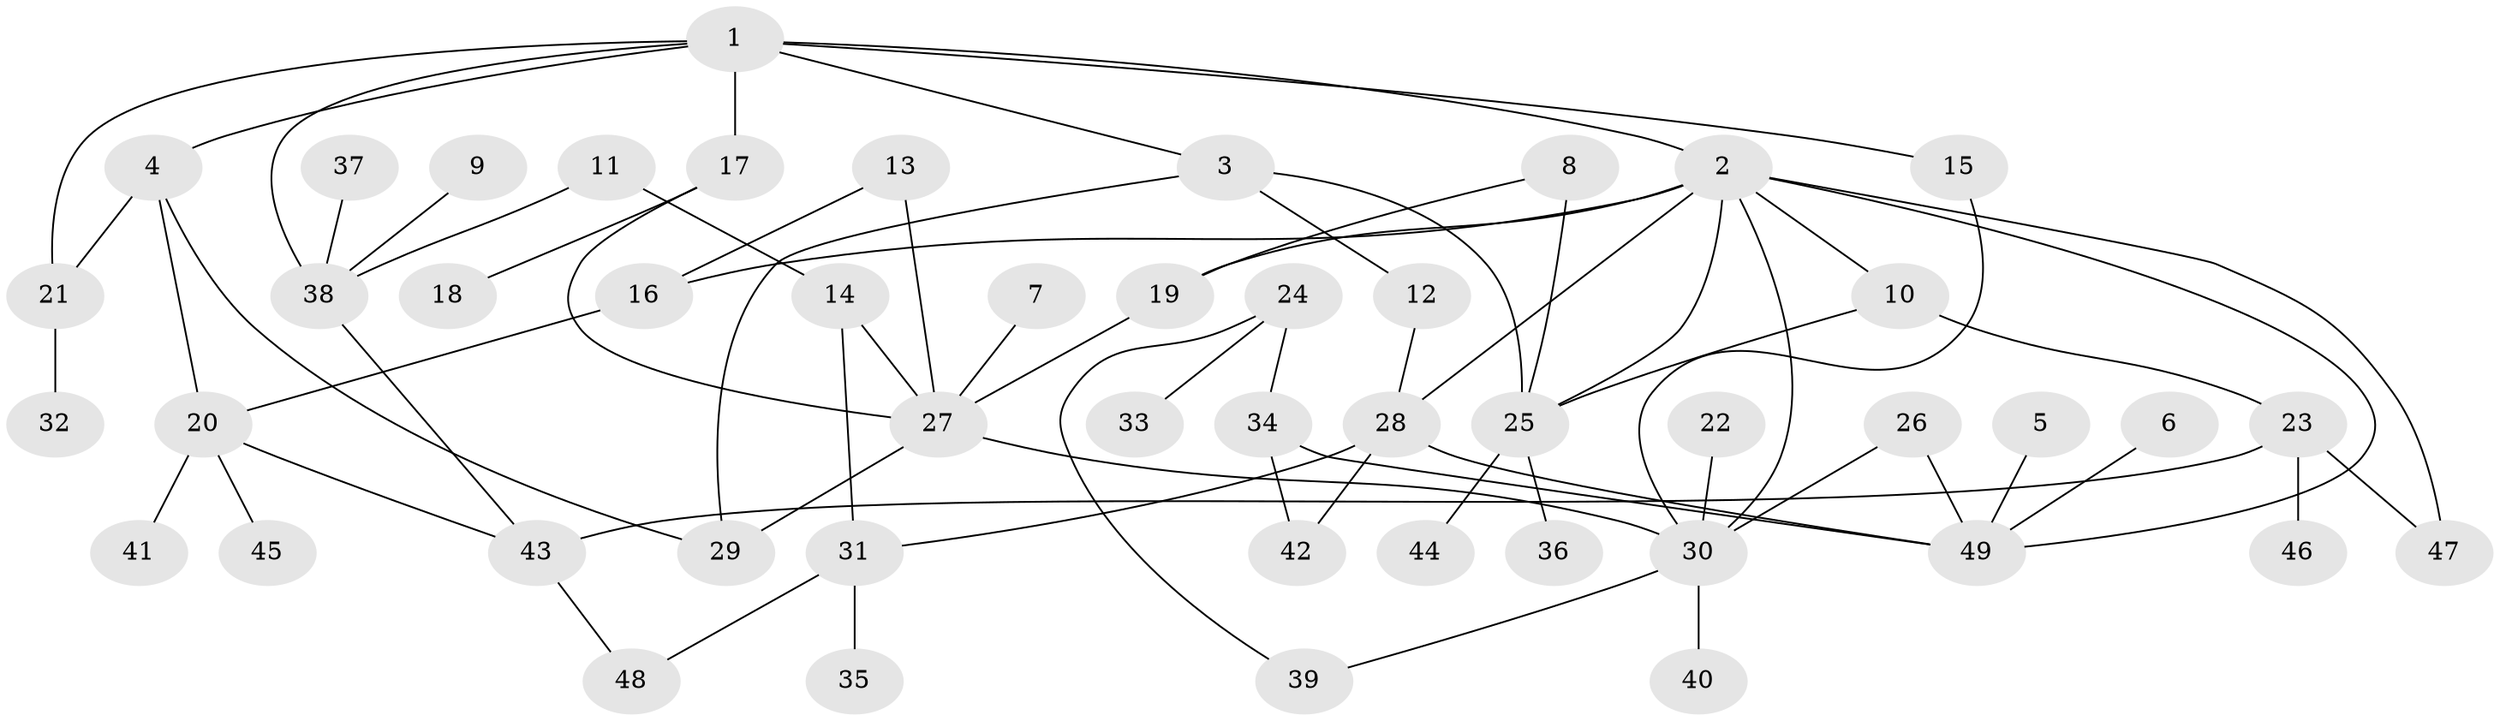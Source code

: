 // original degree distribution, {2: 0.2653061224489796, 8: 0.01020408163265306, 7: 0.030612244897959183, 3: 0.2755102040816326, 4: 0.061224489795918366, 6: 0.01020408163265306, 5: 0.030612244897959183, 1: 0.3163265306122449}
// Generated by graph-tools (version 1.1) at 2025/49/03/09/25 03:49:21]
// undirected, 49 vertices, 70 edges
graph export_dot {
graph [start="1"]
  node [color=gray90,style=filled];
  1;
  2;
  3;
  4;
  5;
  6;
  7;
  8;
  9;
  10;
  11;
  12;
  13;
  14;
  15;
  16;
  17;
  18;
  19;
  20;
  21;
  22;
  23;
  24;
  25;
  26;
  27;
  28;
  29;
  30;
  31;
  32;
  33;
  34;
  35;
  36;
  37;
  38;
  39;
  40;
  41;
  42;
  43;
  44;
  45;
  46;
  47;
  48;
  49;
  1 -- 2 [weight=1.0];
  1 -- 3 [weight=1.0];
  1 -- 4 [weight=1.0];
  1 -- 15 [weight=1.0];
  1 -- 17 [weight=1.0];
  1 -- 21 [weight=1.0];
  1 -- 38 [weight=1.0];
  2 -- 10 [weight=1.0];
  2 -- 16 [weight=1.0];
  2 -- 19 [weight=1.0];
  2 -- 25 [weight=1.0];
  2 -- 28 [weight=1.0];
  2 -- 30 [weight=1.0];
  2 -- 47 [weight=1.0];
  2 -- 49 [weight=1.0];
  3 -- 12 [weight=1.0];
  3 -- 25 [weight=1.0];
  3 -- 29 [weight=1.0];
  4 -- 20 [weight=1.0];
  4 -- 21 [weight=1.0];
  4 -- 29 [weight=1.0];
  5 -- 49 [weight=1.0];
  6 -- 49 [weight=1.0];
  7 -- 27 [weight=1.0];
  8 -- 19 [weight=1.0];
  8 -- 25 [weight=1.0];
  9 -- 38 [weight=1.0];
  10 -- 23 [weight=1.0];
  10 -- 25 [weight=1.0];
  11 -- 14 [weight=1.0];
  11 -- 38 [weight=1.0];
  12 -- 28 [weight=1.0];
  13 -- 16 [weight=1.0];
  13 -- 27 [weight=1.0];
  14 -- 27 [weight=1.0];
  14 -- 31 [weight=1.0];
  15 -- 30 [weight=1.0];
  16 -- 20 [weight=1.0];
  17 -- 18 [weight=1.0];
  17 -- 27 [weight=1.0];
  19 -- 27 [weight=1.0];
  20 -- 41 [weight=1.0];
  20 -- 43 [weight=1.0];
  20 -- 45 [weight=1.0];
  21 -- 32 [weight=1.0];
  22 -- 30 [weight=1.0];
  23 -- 43 [weight=1.0];
  23 -- 46 [weight=1.0];
  23 -- 47 [weight=1.0];
  24 -- 33 [weight=1.0];
  24 -- 34 [weight=1.0];
  24 -- 39 [weight=1.0];
  25 -- 36 [weight=1.0];
  25 -- 44 [weight=1.0];
  26 -- 30 [weight=1.0];
  26 -- 49 [weight=1.0];
  27 -- 29 [weight=1.0];
  27 -- 30 [weight=1.0];
  28 -- 31 [weight=1.0];
  28 -- 42 [weight=1.0];
  28 -- 49 [weight=1.0];
  30 -- 39 [weight=1.0];
  30 -- 40 [weight=1.0];
  31 -- 35 [weight=1.0];
  31 -- 48 [weight=1.0];
  34 -- 42 [weight=1.0];
  34 -- 49 [weight=1.0];
  37 -- 38 [weight=1.0];
  38 -- 43 [weight=1.0];
  43 -- 48 [weight=1.0];
}
